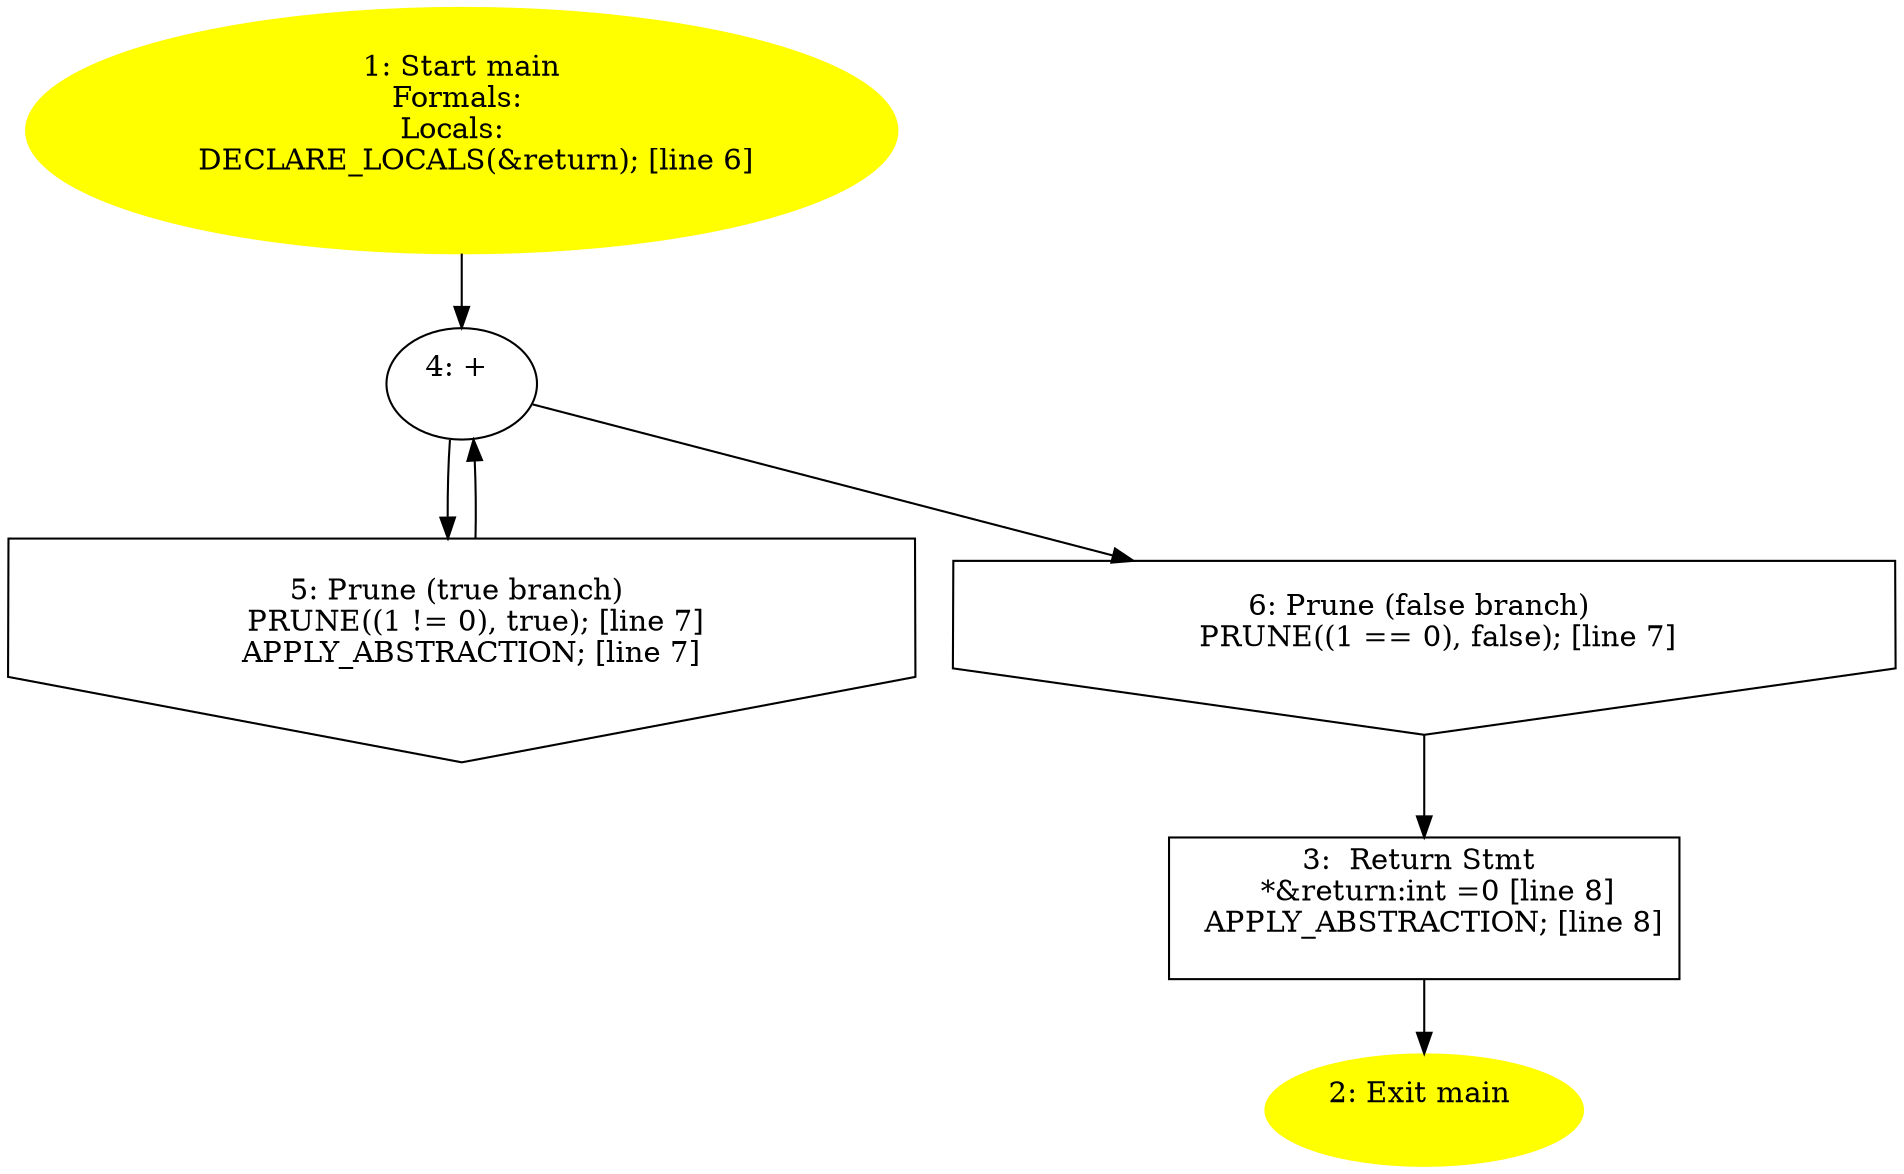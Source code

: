 digraph iCFG {
6 [label="6: Prune (false branch) \n   PRUNE((1 == 0), false); [line 7]\n " shape="invhouse"]
	

	 6 -> 3 ;
5 [label="5: Prune (true branch) \n   PRUNE((1 != 0), true); [line 7]\n  APPLY_ABSTRACTION; [line 7]\n " shape="invhouse"]
	

	 5 -> 4 ;
4 [label="4: + \n  " ]
	

	 4 -> 5 ;
	 4 -> 6 ;
3 [label="3:  Return Stmt \n   *&return:int =0 [line 8]\n  APPLY_ABSTRACTION; [line 8]\n " shape="box"]
	

	 3 -> 2 ;
2 [label="2: Exit main \n  " color=yellow style=filled]
	

1 [label="1: Start main\nFormals: \nLocals:  \n   DECLARE_LOCALS(&return); [line 6]\n " color=yellow style=filled]
	

	 1 -> 4 ;
}
